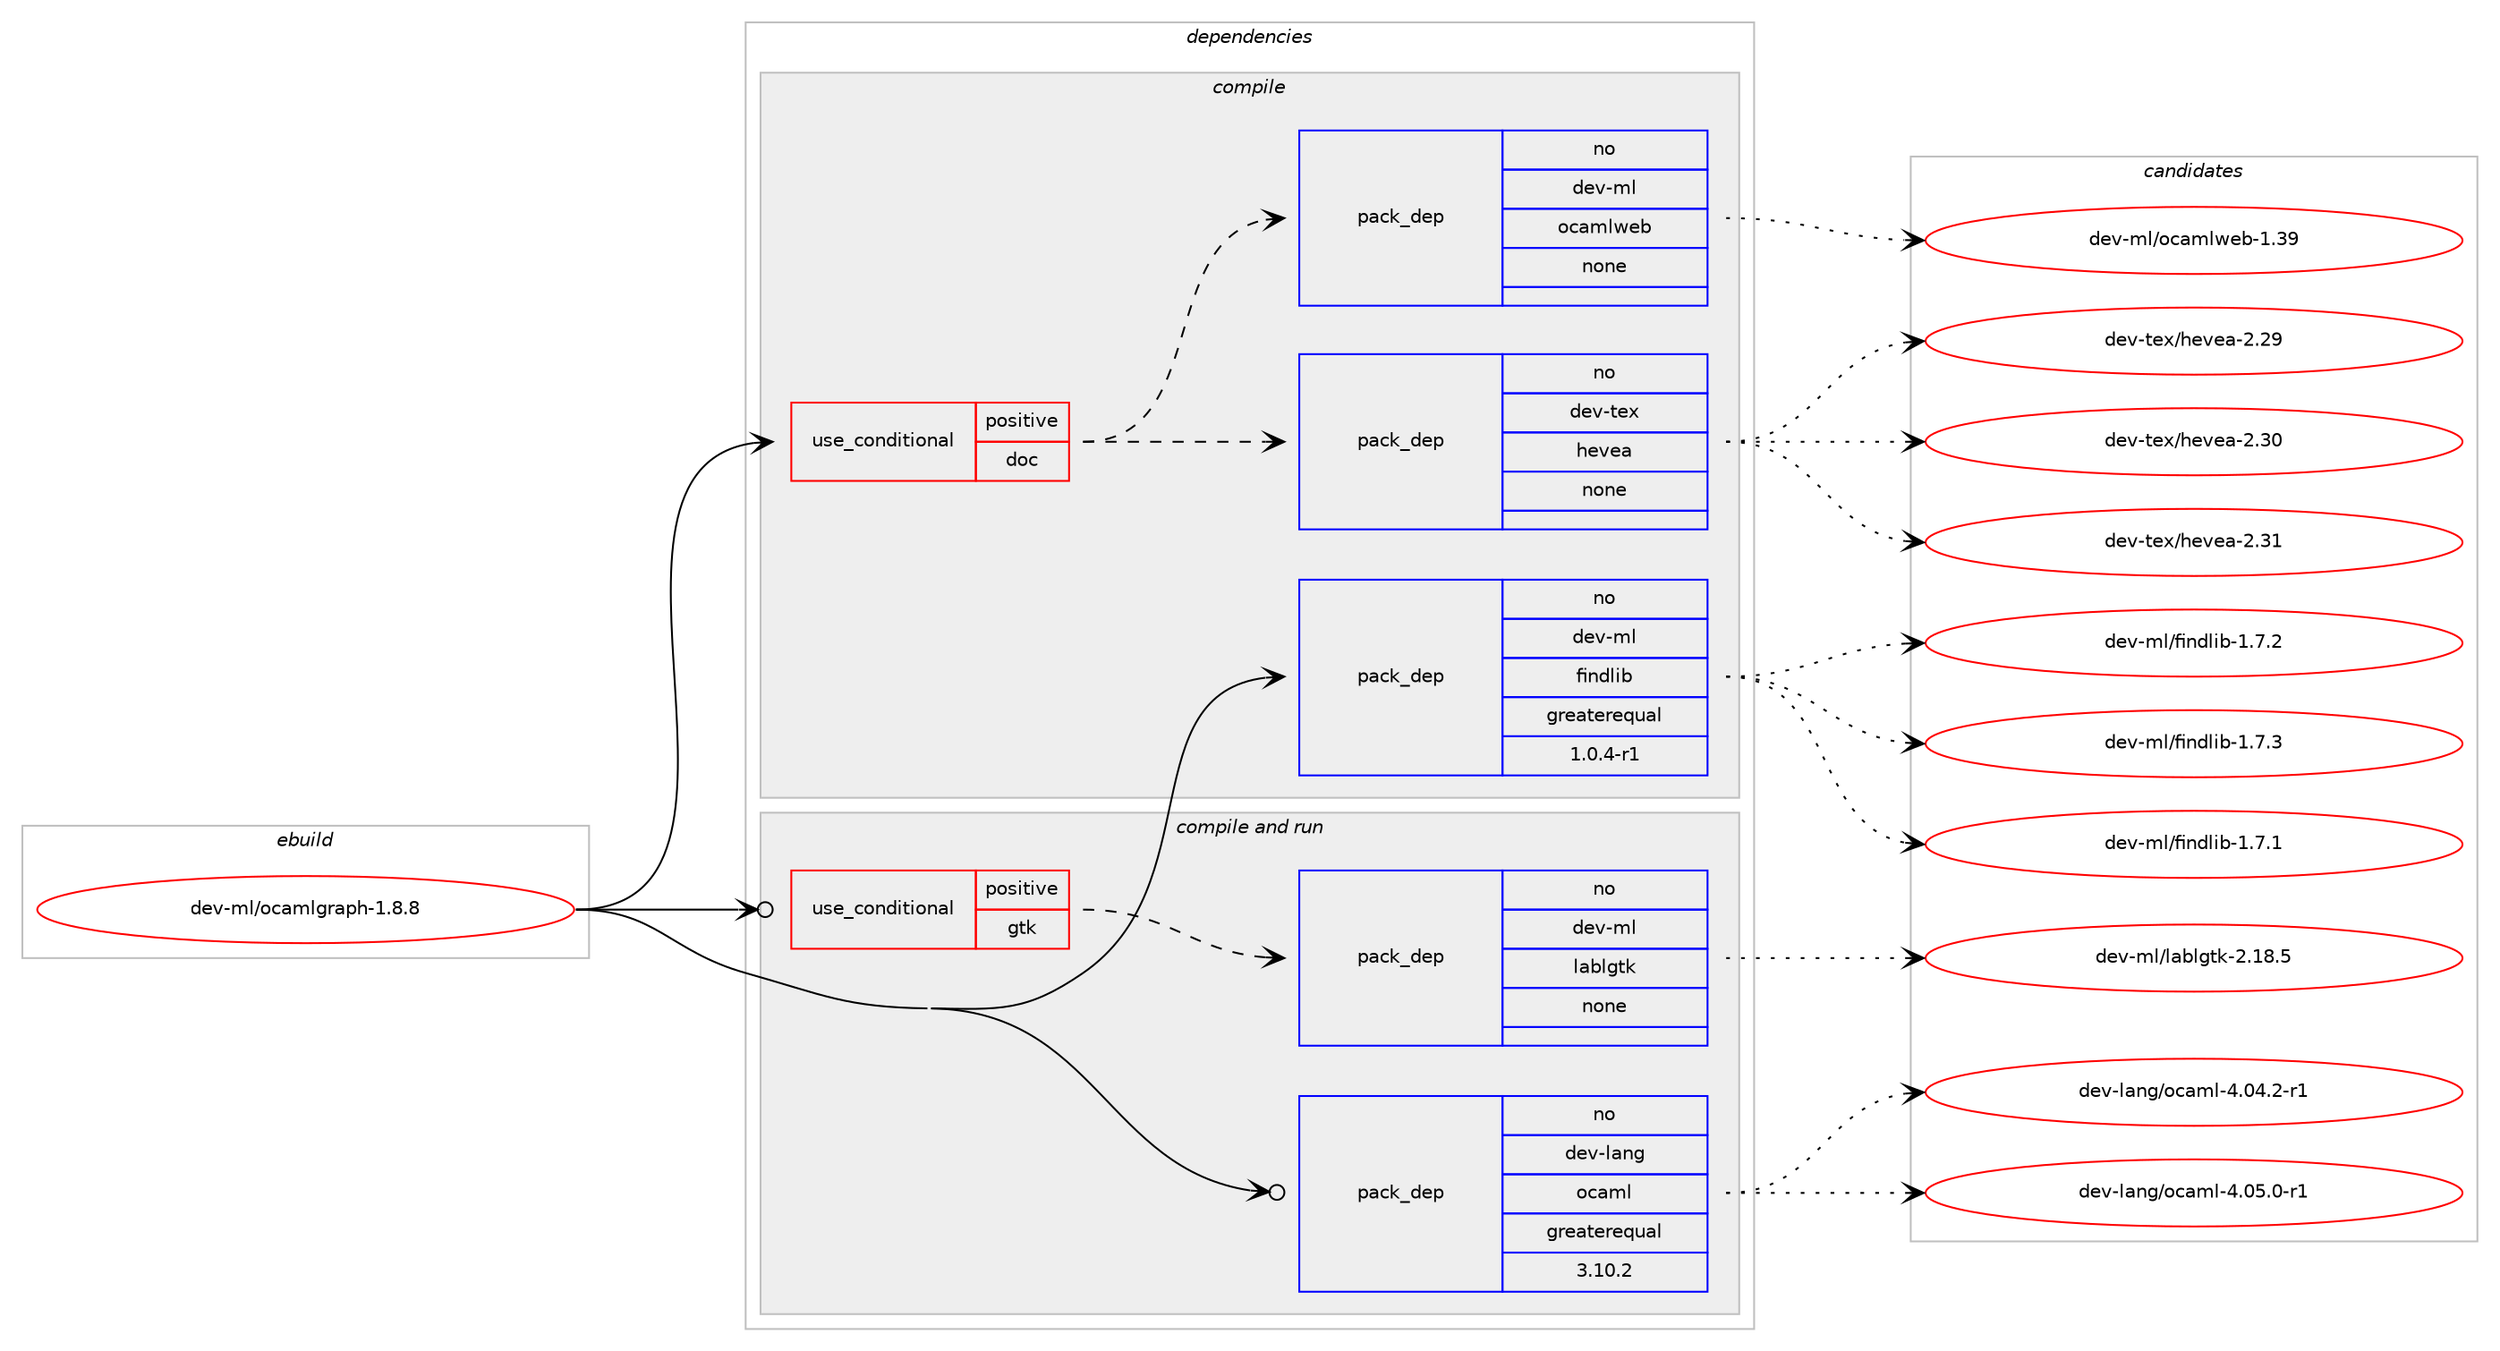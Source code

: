 digraph prolog {

# *************
# Graph options
# *************

newrank=true;
concentrate=true;
compound=true;
graph [rankdir=LR,fontname=Helvetica,fontsize=10,ranksep=1.5];#, ranksep=2.5, nodesep=0.2];
edge  [arrowhead=vee];
node  [fontname=Helvetica,fontsize=10];

# **********
# The ebuild
# **********

subgraph cluster_leftcol {
color=gray;
rank=same;
label=<<i>ebuild</i>>;
id [label="dev-ml/ocamlgraph-1.8.8", color=red, width=4, href="../dev-ml/ocamlgraph-1.8.8.svg"];
}

# ****************
# The dependencies
# ****************

subgraph cluster_midcol {
color=gray;
label=<<i>dependencies</i>>;
subgraph cluster_compile {
fillcolor="#eeeeee";
style=filled;
label=<<i>compile</i>>;
subgraph cond367592 {
dependency1375643 [label=<<TABLE BORDER="0" CELLBORDER="1" CELLSPACING="0" CELLPADDING="4"><TR><TD ROWSPAN="3" CELLPADDING="10">use_conditional</TD></TR><TR><TD>positive</TD></TR><TR><TD>doc</TD></TR></TABLE>>, shape=none, color=red];
subgraph pack985012 {
dependency1375644 [label=<<TABLE BORDER="0" CELLBORDER="1" CELLSPACING="0" CELLPADDING="4" WIDTH="220"><TR><TD ROWSPAN="6" CELLPADDING="30">pack_dep</TD></TR><TR><TD WIDTH="110">no</TD></TR><TR><TD>dev-tex</TD></TR><TR><TD>hevea</TD></TR><TR><TD>none</TD></TR><TR><TD></TD></TR></TABLE>>, shape=none, color=blue];
}
dependency1375643:e -> dependency1375644:w [weight=20,style="dashed",arrowhead="vee"];
subgraph pack985013 {
dependency1375645 [label=<<TABLE BORDER="0" CELLBORDER="1" CELLSPACING="0" CELLPADDING="4" WIDTH="220"><TR><TD ROWSPAN="6" CELLPADDING="30">pack_dep</TD></TR><TR><TD WIDTH="110">no</TD></TR><TR><TD>dev-ml</TD></TR><TR><TD>ocamlweb</TD></TR><TR><TD>none</TD></TR><TR><TD></TD></TR></TABLE>>, shape=none, color=blue];
}
dependency1375643:e -> dependency1375645:w [weight=20,style="dashed",arrowhead="vee"];
}
id:e -> dependency1375643:w [weight=20,style="solid",arrowhead="vee"];
subgraph pack985014 {
dependency1375646 [label=<<TABLE BORDER="0" CELLBORDER="1" CELLSPACING="0" CELLPADDING="4" WIDTH="220"><TR><TD ROWSPAN="6" CELLPADDING="30">pack_dep</TD></TR><TR><TD WIDTH="110">no</TD></TR><TR><TD>dev-ml</TD></TR><TR><TD>findlib</TD></TR><TR><TD>greaterequal</TD></TR><TR><TD>1.0.4-r1</TD></TR></TABLE>>, shape=none, color=blue];
}
id:e -> dependency1375646:w [weight=20,style="solid",arrowhead="vee"];
}
subgraph cluster_compileandrun {
fillcolor="#eeeeee";
style=filled;
label=<<i>compile and run</i>>;
subgraph cond367593 {
dependency1375647 [label=<<TABLE BORDER="0" CELLBORDER="1" CELLSPACING="0" CELLPADDING="4"><TR><TD ROWSPAN="3" CELLPADDING="10">use_conditional</TD></TR><TR><TD>positive</TD></TR><TR><TD>gtk</TD></TR></TABLE>>, shape=none, color=red];
subgraph pack985015 {
dependency1375648 [label=<<TABLE BORDER="0" CELLBORDER="1" CELLSPACING="0" CELLPADDING="4" WIDTH="220"><TR><TD ROWSPAN="6" CELLPADDING="30">pack_dep</TD></TR><TR><TD WIDTH="110">no</TD></TR><TR><TD>dev-ml</TD></TR><TR><TD>lablgtk</TD></TR><TR><TD>none</TD></TR><TR><TD></TD></TR></TABLE>>, shape=none, color=blue];
}
dependency1375647:e -> dependency1375648:w [weight=20,style="dashed",arrowhead="vee"];
}
id:e -> dependency1375647:w [weight=20,style="solid",arrowhead="odotvee"];
subgraph pack985016 {
dependency1375649 [label=<<TABLE BORDER="0" CELLBORDER="1" CELLSPACING="0" CELLPADDING="4" WIDTH="220"><TR><TD ROWSPAN="6" CELLPADDING="30">pack_dep</TD></TR><TR><TD WIDTH="110">no</TD></TR><TR><TD>dev-lang</TD></TR><TR><TD>ocaml</TD></TR><TR><TD>greaterequal</TD></TR><TR><TD>3.10.2</TD></TR></TABLE>>, shape=none, color=blue];
}
id:e -> dependency1375649:w [weight=20,style="solid",arrowhead="odotvee"];
}
subgraph cluster_run {
fillcolor="#eeeeee";
style=filled;
label=<<i>run</i>>;
}
}

# **************
# The candidates
# **************

subgraph cluster_choices {
rank=same;
color=gray;
label=<<i>candidates</i>>;

subgraph choice985012 {
color=black;
nodesep=1;
choice1001011184511610112047104101118101974550465057 [label="dev-tex/hevea-2.29", color=red, width=4,href="../dev-tex/hevea-2.29.svg"];
choice1001011184511610112047104101118101974550465148 [label="dev-tex/hevea-2.30", color=red, width=4,href="../dev-tex/hevea-2.30.svg"];
choice1001011184511610112047104101118101974550465149 [label="dev-tex/hevea-2.31", color=red, width=4,href="../dev-tex/hevea-2.31.svg"];
dependency1375644:e -> choice1001011184511610112047104101118101974550465057:w [style=dotted,weight="100"];
dependency1375644:e -> choice1001011184511610112047104101118101974550465148:w [style=dotted,weight="100"];
dependency1375644:e -> choice1001011184511610112047104101118101974550465149:w [style=dotted,weight="100"];
}
subgraph choice985013 {
color=black;
nodesep=1;
choice10010111845109108471119997109108119101984549465157 [label="dev-ml/ocamlweb-1.39", color=red, width=4,href="../dev-ml/ocamlweb-1.39.svg"];
dependency1375645:e -> choice10010111845109108471119997109108119101984549465157:w [style=dotted,weight="100"];
}
subgraph choice985014 {
color=black;
nodesep=1;
choice100101118451091084710210511010010810598454946554649 [label="dev-ml/findlib-1.7.1", color=red, width=4,href="../dev-ml/findlib-1.7.1.svg"];
choice100101118451091084710210511010010810598454946554650 [label="dev-ml/findlib-1.7.2", color=red, width=4,href="../dev-ml/findlib-1.7.2.svg"];
choice100101118451091084710210511010010810598454946554651 [label="dev-ml/findlib-1.7.3", color=red, width=4,href="../dev-ml/findlib-1.7.3.svg"];
dependency1375646:e -> choice100101118451091084710210511010010810598454946554649:w [style=dotted,weight="100"];
dependency1375646:e -> choice100101118451091084710210511010010810598454946554650:w [style=dotted,weight="100"];
dependency1375646:e -> choice100101118451091084710210511010010810598454946554651:w [style=dotted,weight="100"];
}
subgraph choice985015 {
color=black;
nodesep=1;
choice1001011184510910847108979810810311610745504649564653 [label="dev-ml/lablgtk-2.18.5", color=red, width=4,href="../dev-ml/lablgtk-2.18.5.svg"];
dependency1375648:e -> choice1001011184510910847108979810810311610745504649564653:w [style=dotted,weight="100"];
}
subgraph choice985016 {
color=black;
nodesep=1;
choice1001011184510897110103471119997109108455246485246504511449 [label="dev-lang/ocaml-4.04.2-r1", color=red, width=4,href="../dev-lang/ocaml-4.04.2-r1.svg"];
choice1001011184510897110103471119997109108455246485346484511449 [label="dev-lang/ocaml-4.05.0-r1", color=red, width=4,href="../dev-lang/ocaml-4.05.0-r1.svg"];
dependency1375649:e -> choice1001011184510897110103471119997109108455246485246504511449:w [style=dotted,weight="100"];
dependency1375649:e -> choice1001011184510897110103471119997109108455246485346484511449:w [style=dotted,weight="100"];
}
}

}
